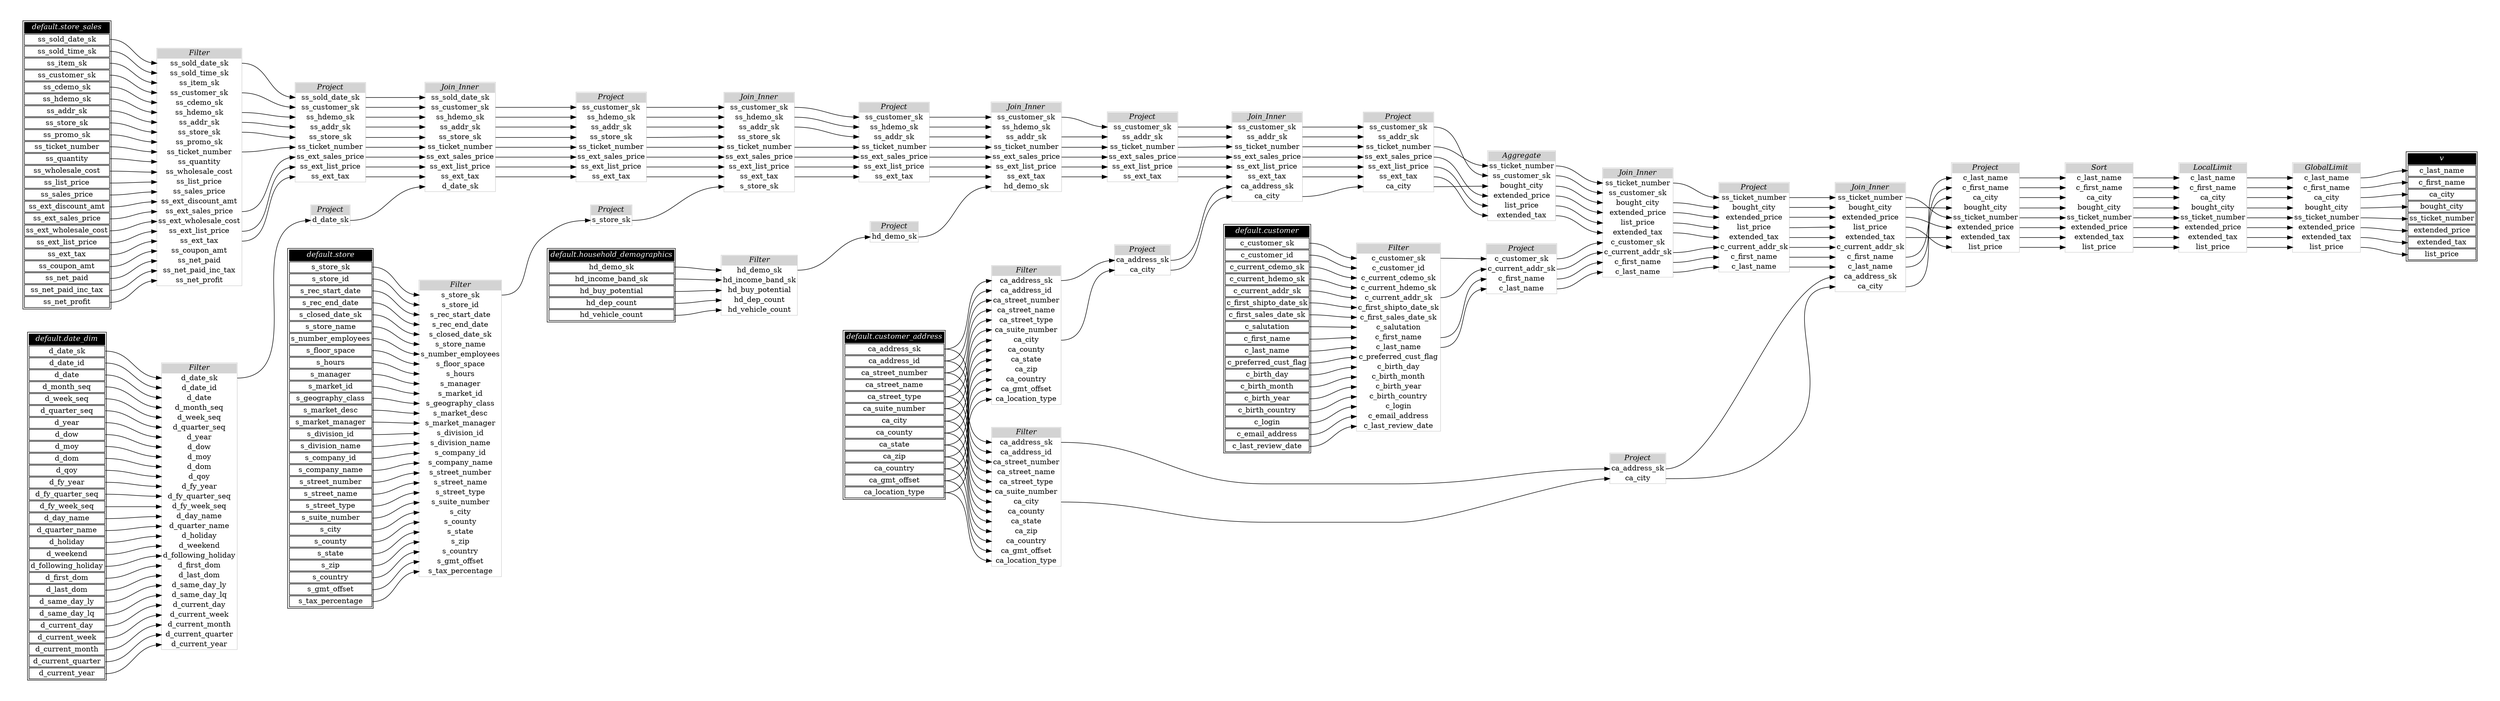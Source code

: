 // Automatically generated by TPCDSFlowTestSuite


digraph {
  graph [pad="0.5" nodesep="0.5" ranksep="1" fontname="Helvetica" rankdir=LR];
  node [shape=plaintext]

  
"Aggregate_a038978" [label=<
<table color="lightgray" border="1" cellborder="0" cellspacing="0">
  <tr><td bgcolor="lightgray" port="nodeName"><i>Aggregate</i></td></tr>
  <tr><td port="0">ss_ticket_number</td></tr>
<tr><td port="1">ss_customer_sk</td></tr>
<tr><td port="2">bought_city</td></tr>
<tr><td port="3">extended_price</td></tr>
<tr><td port="4">list_price</td></tr>
<tr><td port="5">extended_tax</td></tr>
</table>>];
     

"Filter_56ed98f" [label=<
<table color="lightgray" border="1" cellborder="0" cellspacing="0">
  <tr><td bgcolor="lightgray" port="nodeName"><i>Filter</i></td></tr>
  <tr><td port="0">ca_address_sk</td></tr>
<tr><td port="1">ca_address_id</td></tr>
<tr><td port="2">ca_street_number</td></tr>
<tr><td port="3">ca_street_name</td></tr>
<tr><td port="4">ca_street_type</td></tr>
<tr><td port="5">ca_suite_number</td></tr>
<tr><td port="6">ca_city</td></tr>
<tr><td port="7">ca_county</td></tr>
<tr><td port="8">ca_state</td></tr>
<tr><td port="9">ca_zip</td></tr>
<tr><td port="10">ca_country</td></tr>
<tr><td port="11">ca_gmt_offset</td></tr>
<tr><td port="12">ca_location_type</td></tr>
</table>>];
     

"Filter_6995ed9" [label=<
<table color="lightgray" border="1" cellborder="0" cellspacing="0">
  <tr><td bgcolor="lightgray" port="nodeName"><i>Filter</i></td></tr>
  <tr><td port="0">ss_sold_date_sk</td></tr>
<tr><td port="1">ss_sold_time_sk</td></tr>
<tr><td port="2">ss_item_sk</td></tr>
<tr><td port="3">ss_customer_sk</td></tr>
<tr><td port="4">ss_cdemo_sk</td></tr>
<tr><td port="5">ss_hdemo_sk</td></tr>
<tr><td port="6">ss_addr_sk</td></tr>
<tr><td port="7">ss_store_sk</td></tr>
<tr><td port="8">ss_promo_sk</td></tr>
<tr><td port="9">ss_ticket_number</td></tr>
<tr><td port="10">ss_quantity</td></tr>
<tr><td port="11">ss_wholesale_cost</td></tr>
<tr><td port="12">ss_list_price</td></tr>
<tr><td port="13">ss_sales_price</td></tr>
<tr><td port="14">ss_ext_discount_amt</td></tr>
<tr><td port="15">ss_ext_sales_price</td></tr>
<tr><td port="16">ss_ext_wholesale_cost</td></tr>
<tr><td port="17">ss_ext_list_price</td></tr>
<tr><td port="18">ss_ext_tax</td></tr>
<tr><td port="19">ss_coupon_amt</td></tr>
<tr><td port="20">ss_net_paid</td></tr>
<tr><td port="21">ss_net_paid_inc_tax</td></tr>
<tr><td port="22">ss_net_profit</td></tr>
</table>>];
     

"Filter_7c099f9" [label=<
<table color="lightgray" border="1" cellborder="0" cellspacing="0">
  <tr><td bgcolor="lightgray" port="nodeName"><i>Filter</i></td></tr>
  <tr><td port="0">d_date_sk</td></tr>
<tr><td port="1">d_date_id</td></tr>
<tr><td port="2">d_date</td></tr>
<tr><td port="3">d_month_seq</td></tr>
<tr><td port="4">d_week_seq</td></tr>
<tr><td port="5">d_quarter_seq</td></tr>
<tr><td port="6">d_year</td></tr>
<tr><td port="7">d_dow</td></tr>
<tr><td port="8">d_moy</td></tr>
<tr><td port="9">d_dom</td></tr>
<tr><td port="10">d_qoy</td></tr>
<tr><td port="11">d_fy_year</td></tr>
<tr><td port="12">d_fy_quarter_seq</td></tr>
<tr><td port="13">d_fy_week_seq</td></tr>
<tr><td port="14">d_day_name</td></tr>
<tr><td port="15">d_quarter_name</td></tr>
<tr><td port="16">d_holiday</td></tr>
<tr><td port="17">d_weekend</td></tr>
<tr><td port="18">d_following_holiday</td></tr>
<tr><td port="19">d_first_dom</td></tr>
<tr><td port="20">d_last_dom</td></tr>
<tr><td port="21">d_same_day_ly</td></tr>
<tr><td port="22">d_same_day_lq</td></tr>
<tr><td port="23">d_current_day</td></tr>
<tr><td port="24">d_current_week</td></tr>
<tr><td port="25">d_current_month</td></tr>
<tr><td port="26">d_current_quarter</td></tr>
<tr><td port="27">d_current_year</td></tr>
</table>>];
     

"Filter_828c1f7" [label=<
<table color="lightgray" border="1" cellborder="0" cellspacing="0">
  <tr><td bgcolor="lightgray" port="nodeName"><i>Filter</i></td></tr>
  <tr><td port="0">hd_demo_sk</td></tr>
<tr><td port="1">hd_income_band_sk</td></tr>
<tr><td port="2">hd_buy_potential</td></tr>
<tr><td port="3">hd_dep_count</td></tr>
<tr><td port="4">hd_vehicle_count</td></tr>
</table>>];
     

"Filter_8482493" [label=<
<table color="lightgray" border="1" cellborder="0" cellspacing="0">
  <tr><td bgcolor="lightgray" port="nodeName"><i>Filter</i></td></tr>
  <tr><td port="0">ca_address_sk</td></tr>
<tr><td port="1">ca_address_id</td></tr>
<tr><td port="2">ca_street_number</td></tr>
<tr><td port="3">ca_street_name</td></tr>
<tr><td port="4">ca_street_type</td></tr>
<tr><td port="5">ca_suite_number</td></tr>
<tr><td port="6">ca_city</td></tr>
<tr><td port="7">ca_county</td></tr>
<tr><td port="8">ca_state</td></tr>
<tr><td port="9">ca_zip</td></tr>
<tr><td port="10">ca_country</td></tr>
<tr><td port="11">ca_gmt_offset</td></tr>
<tr><td port="12">ca_location_type</td></tr>
</table>>];
     

"Filter_a0f0ce6" [label=<
<table color="lightgray" border="1" cellborder="0" cellspacing="0">
  <tr><td bgcolor="lightgray" port="nodeName"><i>Filter</i></td></tr>
  <tr><td port="0">s_store_sk</td></tr>
<tr><td port="1">s_store_id</td></tr>
<tr><td port="2">s_rec_start_date</td></tr>
<tr><td port="3">s_rec_end_date</td></tr>
<tr><td port="4">s_closed_date_sk</td></tr>
<tr><td port="5">s_store_name</td></tr>
<tr><td port="6">s_number_employees</td></tr>
<tr><td port="7">s_floor_space</td></tr>
<tr><td port="8">s_hours</td></tr>
<tr><td port="9">s_manager</td></tr>
<tr><td port="10">s_market_id</td></tr>
<tr><td port="11">s_geography_class</td></tr>
<tr><td port="12">s_market_desc</td></tr>
<tr><td port="13">s_market_manager</td></tr>
<tr><td port="14">s_division_id</td></tr>
<tr><td port="15">s_division_name</td></tr>
<tr><td port="16">s_company_id</td></tr>
<tr><td port="17">s_company_name</td></tr>
<tr><td port="18">s_street_number</td></tr>
<tr><td port="19">s_street_name</td></tr>
<tr><td port="20">s_street_type</td></tr>
<tr><td port="21">s_suite_number</td></tr>
<tr><td port="22">s_city</td></tr>
<tr><td port="23">s_county</td></tr>
<tr><td port="24">s_state</td></tr>
<tr><td port="25">s_zip</td></tr>
<tr><td port="26">s_country</td></tr>
<tr><td port="27">s_gmt_offset</td></tr>
<tr><td port="28">s_tax_percentage</td></tr>
</table>>];
     

"Filter_fb7cda2" [label=<
<table color="lightgray" border="1" cellborder="0" cellspacing="0">
  <tr><td bgcolor="lightgray" port="nodeName"><i>Filter</i></td></tr>
  <tr><td port="0">c_customer_sk</td></tr>
<tr><td port="1">c_customer_id</td></tr>
<tr><td port="2">c_current_cdemo_sk</td></tr>
<tr><td port="3">c_current_hdemo_sk</td></tr>
<tr><td port="4">c_current_addr_sk</td></tr>
<tr><td port="5">c_first_shipto_date_sk</td></tr>
<tr><td port="6">c_first_sales_date_sk</td></tr>
<tr><td port="7">c_salutation</td></tr>
<tr><td port="8">c_first_name</td></tr>
<tr><td port="9">c_last_name</td></tr>
<tr><td port="10">c_preferred_cust_flag</td></tr>
<tr><td port="11">c_birth_day</td></tr>
<tr><td port="12">c_birth_month</td></tr>
<tr><td port="13">c_birth_year</td></tr>
<tr><td port="14">c_birth_country</td></tr>
<tr><td port="15">c_login</td></tr>
<tr><td port="16">c_email_address</td></tr>
<tr><td port="17">c_last_review_date</td></tr>
</table>>];
     

"GlobalLimit_9b10486" [label=<
<table color="lightgray" border="1" cellborder="0" cellspacing="0">
  <tr><td bgcolor="lightgray" port="nodeName"><i>GlobalLimit</i></td></tr>
  <tr><td port="0">c_last_name</td></tr>
<tr><td port="1">c_first_name</td></tr>
<tr><td port="2">ca_city</td></tr>
<tr><td port="3">bought_city</td></tr>
<tr><td port="4">ss_ticket_number</td></tr>
<tr><td port="5">extended_price</td></tr>
<tr><td port="6">extended_tax</td></tr>
<tr><td port="7">list_price</td></tr>
</table>>];
     

"Join_Inner_48d7991" [label=<
<table color="lightgray" border="1" cellborder="0" cellspacing="0">
  <tr><td bgcolor="lightgray" port="nodeName"><i>Join_Inner</i></td></tr>
  <tr><td port="0">ss_customer_sk</td></tr>
<tr><td port="1">ss_addr_sk</td></tr>
<tr><td port="2">ss_ticket_number</td></tr>
<tr><td port="3">ss_ext_sales_price</td></tr>
<tr><td port="4">ss_ext_list_price</td></tr>
<tr><td port="5">ss_ext_tax</td></tr>
<tr><td port="6">ca_address_sk</td></tr>
<tr><td port="7">ca_city</td></tr>
</table>>];
     

"Join_Inner_7dce42d" [label=<
<table color="lightgray" border="1" cellborder="0" cellspacing="0">
  <tr><td bgcolor="lightgray" port="nodeName"><i>Join_Inner</i></td></tr>
  <tr><td port="0">ss_ticket_number</td></tr>
<tr><td port="1">ss_customer_sk</td></tr>
<tr><td port="2">bought_city</td></tr>
<tr><td port="3">extended_price</td></tr>
<tr><td port="4">list_price</td></tr>
<tr><td port="5">extended_tax</td></tr>
<tr><td port="6">c_customer_sk</td></tr>
<tr><td port="7">c_current_addr_sk</td></tr>
<tr><td port="8">c_first_name</td></tr>
<tr><td port="9">c_last_name</td></tr>
</table>>];
     

"Join_Inner_80e33be" [label=<
<table color="lightgray" border="1" cellborder="0" cellspacing="0">
  <tr><td bgcolor="lightgray" port="nodeName"><i>Join_Inner</i></td></tr>
  <tr><td port="0">ss_sold_date_sk</td></tr>
<tr><td port="1">ss_customer_sk</td></tr>
<tr><td port="2">ss_hdemo_sk</td></tr>
<tr><td port="3">ss_addr_sk</td></tr>
<tr><td port="4">ss_store_sk</td></tr>
<tr><td port="5">ss_ticket_number</td></tr>
<tr><td port="6">ss_ext_sales_price</td></tr>
<tr><td port="7">ss_ext_list_price</td></tr>
<tr><td port="8">ss_ext_tax</td></tr>
<tr><td port="9">d_date_sk</td></tr>
</table>>];
     

"Join_Inner_856f2c0" [label=<
<table color="lightgray" border="1" cellborder="0" cellspacing="0">
  <tr><td bgcolor="lightgray" port="nodeName"><i>Join_Inner</i></td></tr>
  <tr><td port="0">ss_customer_sk</td></tr>
<tr><td port="1">ss_hdemo_sk</td></tr>
<tr><td port="2">ss_addr_sk</td></tr>
<tr><td port="3">ss_ticket_number</td></tr>
<tr><td port="4">ss_ext_sales_price</td></tr>
<tr><td port="5">ss_ext_list_price</td></tr>
<tr><td port="6">ss_ext_tax</td></tr>
<tr><td port="7">hd_demo_sk</td></tr>
</table>>];
     

"Join_Inner_8f1a62c" [label=<
<table color="lightgray" border="1" cellborder="0" cellspacing="0">
  <tr><td bgcolor="lightgray" port="nodeName"><i>Join_Inner</i></td></tr>
  <tr><td port="0">ss_customer_sk</td></tr>
<tr><td port="1">ss_hdemo_sk</td></tr>
<tr><td port="2">ss_addr_sk</td></tr>
<tr><td port="3">ss_store_sk</td></tr>
<tr><td port="4">ss_ticket_number</td></tr>
<tr><td port="5">ss_ext_sales_price</td></tr>
<tr><td port="6">ss_ext_list_price</td></tr>
<tr><td port="7">ss_ext_tax</td></tr>
<tr><td port="8">s_store_sk</td></tr>
</table>>];
     

"Join_Inner_9a804af" [label=<
<table color="lightgray" border="1" cellborder="0" cellspacing="0">
  <tr><td bgcolor="lightgray" port="nodeName"><i>Join_Inner</i></td></tr>
  <tr><td port="0">ss_ticket_number</td></tr>
<tr><td port="1">bought_city</td></tr>
<tr><td port="2">extended_price</td></tr>
<tr><td port="3">list_price</td></tr>
<tr><td port="4">extended_tax</td></tr>
<tr><td port="5">c_current_addr_sk</td></tr>
<tr><td port="6">c_first_name</td></tr>
<tr><td port="7">c_last_name</td></tr>
<tr><td port="8">ca_address_sk</td></tr>
<tr><td port="9">ca_city</td></tr>
</table>>];
     

"LocalLimit_fec2bfa" [label=<
<table color="lightgray" border="1" cellborder="0" cellspacing="0">
  <tr><td bgcolor="lightgray" port="nodeName"><i>LocalLimit</i></td></tr>
  <tr><td port="0">c_last_name</td></tr>
<tr><td port="1">c_first_name</td></tr>
<tr><td port="2">ca_city</td></tr>
<tr><td port="3">bought_city</td></tr>
<tr><td port="4">ss_ticket_number</td></tr>
<tr><td port="5">extended_price</td></tr>
<tr><td port="6">extended_tax</td></tr>
<tr><td port="7">list_price</td></tr>
</table>>];
     

"Project_0fdbbf4" [label=<
<table color="lightgray" border="1" cellborder="0" cellspacing="0">
  <tr><td bgcolor="lightgray" port="nodeName"><i>Project</i></td></tr>
  <tr><td port="0">ss_customer_sk</td></tr>
<tr><td port="1">ss_addr_sk</td></tr>
<tr><td port="2">ss_ticket_number</td></tr>
<tr><td port="3">ss_ext_sales_price</td></tr>
<tr><td port="4">ss_ext_list_price</td></tr>
<tr><td port="5">ss_ext_tax</td></tr>
</table>>];
     

"Project_164ae0c" [label=<
<table color="lightgray" border="1" cellborder="0" cellspacing="0">
  <tr><td bgcolor="lightgray" port="nodeName"><i>Project</i></td></tr>
  <tr><td port="0">ss_customer_sk</td></tr>
<tr><td port="1">ss_hdemo_sk</td></tr>
<tr><td port="2">ss_addr_sk</td></tr>
<tr><td port="3">ss_ticket_number</td></tr>
<tr><td port="4">ss_ext_sales_price</td></tr>
<tr><td port="5">ss_ext_list_price</td></tr>
<tr><td port="6">ss_ext_tax</td></tr>
</table>>];
     

"Project_2902f06" [label=<
<table color="lightgray" border="1" cellborder="0" cellspacing="0">
  <tr><td bgcolor="lightgray" port="nodeName"><i>Project</i></td></tr>
  <tr><td port="0">s_store_sk</td></tr>
</table>>];
     

"Project_67b0aa0" [label=<
<table color="lightgray" border="1" cellborder="0" cellspacing="0">
  <tr><td bgcolor="lightgray" port="nodeName"><i>Project</i></td></tr>
  <tr><td port="0">ca_address_sk</td></tr>
<tr><td port="1">ca_city</td></tr>
</table>>];
     

"Project_6a6293c" [label=<
<table color="lightgray" border="1" cellborder="0" cellspacing="0">
  <tr><td bgcolor="lightgray" port="nodeName"><i>Project</i></td></tr>
  <tr><td port="0">hd_demo_sk</td></tr>
</table>>];
     

"Project_6cff449" [label=<
<table color="lightgray" border="1" cellborder="0" cellspacing="0">
  <tr><td bgcolor="lightgray" port="nodeName"><i>Project</i></td></tr>
  <tr><td port="0">c_last_name</td></tr>
<tr><td port="1">c_first_name</td></tr>
<tr><td port="2">ca_city</td></tr>
<tr><td port="3">bought_city</td></tr>
<tr><td port="4">ss_ticket_number</td></tr>
<tr><td port="5">extended_price</td></tr>
<tr><td port="6">extended_tax</td></tr>
<tr><td port="7">list_price</td></tr>
</table>>];
     

"Project_91a4484" [label=<
<table color="lightgray" border="1" cellborder="0" cellspacing="0">
  <tr><td bgcolor="lightgray" port="nodeName"><i>Project</i></td></tr>
  <tr><td port="0">ss_customer_sk</td></tr>
<tr><td port="1">ss_addr_sk</td></tr>
<tr><td port="2">ss_ticket_number</td></tr>
<tr><td port="3">ss_ext_sales_price</td></tr>
<tr><td port="4">ss_ext_list_price</td></tr>
<tr><td port="5">ss_ext_tax</td></tr>
<tr><td port="6">ca_city</td></tr>
</table>>];
     

"Project_acd321a" [label=<
<table color="lightgray" border="1" cellborder="0" cellspacing="0">
  <tr><td bgcolor="lightgray" port="nodeName"><i>Project</i></td></tr>
  <tr><td port="0">ss_customer_sk</td></tr>
<tr><td port="1">ss_hdemo_sk</td></tr>
<tr><td port="2">ss_addr_sk</td></tr>
<tr><td port="3">ss_store_sk</td></tr>
<tr><td port="4">ss_ticket_number</td></tr>
<tr><td port="5">ss_ext_sales_price</td></tr>
<tr><td port="6">ss_ext_list_price</td></tr>
<tr><td port="7">ss_ext_tax</td></tr>
</table>>];
     

"Project_bb85e02" [label=<
<table color="lightgray" border="1" cellborder="0" cellspacing="0">
  <tr><td bgcolor="lightgray" port="nodeName"><i>Project</i></td></tr>
  <tr><td port="0">ss_ticket_number</td></tr>
<tr><td port="1">bought_city</td></tr>
<tr><td port="2">extended_price</td></tr>
<tr><td port="3">list_price</td></tr>
<tr><td port="4">extended_tax</td></tr>
<tr><td port="5">c_current_addr_sk</td></tr>
<tr><td port="6">c_first_name</td></tr>
<tr><td port="7">c_last_name</td></tr>
</table>>];
     

"Project_c5c086b" [label=<
<table color="lightgray" border="1" cellborder="0" cellspacing="0">
  <tr><td bgcolor="lightgray" port="nodeName"><i>Project</i></td></tr>
  <tr><td port="0">ss_sold_date_sk</td></tr>
<tr><td port="1">ss_customer_sk</td></tr>
<tr><td port="2">ss_hdemo_sk</td></tr>
<tr><td port="3">ss_addr_sk</td></tr>
<tr><td port="4">ss_store_sk</td></tr>
<tr><td port="5">ss_ticket_number</td></tr>
<tr><td port="6">ss_ext_sales_price</td></tr>
<tr><td port="7">ss_ext_list_price</td></tr>
<tr><td port="8">ss_ext_tax</td></tr>
</table>>];
     

"Project_d5e941e" [label=<
<table color="lightgray" border="1" cellborder="0" cellspacing="0">
  <tr><td bgcolor="lightgray" port="nodeName"><i>Project</i></td></tr>
  <tr><td port="0">d_date_sk</td></tr>
</table>>];
     

"Project_dd99467" [label=<
<table color="lightgray" border="1" cellborder="0" cellspacing="0">
  <tr><td bgcolor="lightgray" port="nodeName"><i>Project</i></td></tr>
  <tr><td port="0">ca_address_sk</td></tr>
<tr><td port="1">ca_city</td></tr>
</table>>];
     

"Project_f3e704c" [label=<
<table color="lightgray" border="1" cellborder="0" cellspacing="0">
  <tr><td bgcolor="lightgray" port="nodeName"><i>Project</i></td></tr>
  <tr><td port="0">c_customer_sk</td></tr>
<tr><td port="1">c_current_addr_sk</td></tr>
<tr><td port="2">c_first_name</td></tr>
<tr><td port="3">c_last_name</td></tr>
</table>>];
     

"Sort_4e091bc" [label=<
<table color="lightgray" border="1" cellborder="0" cellspacing="0">
  <tr><td bgcolor="lightgray" port="nodeName"><i>Sort</i></td></tr>
  <tr><td port="0">c_last_name</td></tr>
<tr><td port="1">c_first_name</td></tr>
<tr><td port="2">ca_city</td></tr>
<tr><td port="3">bought_city</td></tr>
<tr><td port="4">ss_ticket_number</td></tr>
<tr><td port="5">extended_price</td></tr>
<tr><td port="6">extended_tax</td></tr>
<tr><td port="7">list_price</td></tr>
</table>>];
     

"default.customer" [color="black" label=<
<table>
  <tr><td bgcolor="black" port="nodeName"><i><font color="white">default.customer</font></i></td></tr>
  <tr><td port="0">c_customer_sk</td></tr>
<tr><td port="1">c_customer_id</td></tr>
<tr><td port="2">c_current_cdemo_sk</td></tr>
<tr><td port="3">c_current_hdemo_sk</td></tr>
<tr><td port="4">c_current_addr_sk</td></tr>
<tr><td port="5">c_first_shipto_date_sk</td></tr>
<tr><td port="6">c_first_sales_date_sk</td></tr>
<tr><td port="7">c_salutation</td></tr>
<tr><td port="8">c_first_name</td></tr>
<tr><td port="9">c_last_name</td></tr>
<tr><td port="10">c_preferred_cust_flag</td></tr>
<tr><td port="11">c_birth_day</td></tr>
<tr><td port="12">c_birth_month</td></tr>
<tr><td port="13">c_birth_year</td></tr>
<tr><td port="14">c_birth_country</td></tr>
<tr><td port="15">c_login</td></tr>
<tr><td port="16">c_email_address</td></tr>
<tr><td port="17">c_last_review_date</td></tr>
</table>>];
     

"default.customer_address" [color="black" label=<
<table>
  <tr><td bgcolor="black" port="nodeName"><i><font color="white">default.customer_address</font></i></td></tr>
  <tr><td port="0">ca_address_sk</td></tr>
<tr><td port="1">ca_address_id</td></tr>
<tr><td port="2">ca_street_number</td></tr>
<tr><td port="3">ca_street_name</td></tr>
<tr><td port="4">ca_street_type</td></tr>
<tr><td port="5">ca_suite_number</td></tr>
<tr><td port="6">ca_city</td></tr>
<tr><td port="7">ca_county</td></tr>
<tr><td port="8">ca_state</td></tr>
<tr><td port="9">ca_zip</td></tr>
<tr><td port="10">ca_country</td></tr>
<tr><td port="11">ca_gmt_offset</td></tr>
<tr><td port="12">ca_location_type</td></tr>
</table>>];
     

"default.date_dim" [color="black" label=<
<table>
  <tr><td bgcolor="black" port="nodeName"><i><font color="white">default.date_dim</font></i></td></tr>
  <tr><td port="0">d_date_sk</td></tr>
<tr><td port="1">d_date_id</td></tr>
<tr><td port="2">d_date</td></tr>
<tr><td port="3">d_month_seq</td></tr>
<tr><td port="4">d_week_seq</td></tr>
<tr><td port="5">d_quarter_seq</td></tr>
<tr><td port="6">d_year</td></tr>
<tr><td port="7">d_dow</td></tr>
<tr><td port="8">d_moy</td></tr>
<tr><td port="9">d_dom</td></tr>
<tr><td port="10">d_qoy</td></tr>
<tr><td port="11">d_fy_year</td></tr>
<tr><td port="12">d_fy_quarter_seq</td></tr>
<tr><td port="13">d_fy_week_seq</td></tr>
<tr><td port="14">d_day_name</td></tr>
<tr><td port="15">d_quarter_name</td></tr>
<tr><td port="16">d_holiday</td></tr>
<tr><td port="17">d_weekend</td></tr>
<tr><td port="18">d_following_holiday</td></tr>
<tr><td port="19">d_first_dom</td></tr>
<tr><td port="20">d_last_dom</td></tr>
<tr><td port="21">d_same_day_ly</td></tr>
<tr><td port="22">d_same_day_lq</td></tr>
<tr><td port="23">d_current_day</td></tr>
<tr><td port="24">d_current_week</td></tr>
<tr><td port="25">d_current_month</td></tr>
<tr><td port="26">d_current_quarter</td></tr>
<tr><td port="27">d_current_year</td></tr>
</table>>];
     

"default.household_demographics" [color="black" label=<
<table>
  <tr><td bgcolor="black" port="nodeName"><i><font color="white">default.household_demographics</font></i></td></tr>
  <tr><td port="0">hd_demo_sk</td></tr>
<tr><td port="1">hd_income_band_sk</td></tr>
<tr><td port="2">hd_buy_potential</td></tr>
<tr><td port="3">hd_dep_count</td></tr>
<tr><td port="4">hd_vehicle_count</td></tr>
</table>>];
     

"default.store" [color="black" label=<
<table>
  <tr><td bgcolor="black" port="nodeName"><i><font color="white">default.store</font></i></td></tr>
  <tr><td port="0">s_store_sk</td></tr>
<tr><td port="1">s_store_id</td></tr>
<tr><td port="2">s_rec_start_date</td></tr>
<tr><td port="3">s_rec_end_date</td></tr>
<tr><td port="4">s_closed_date_sk</td></tr>
<tr><td port="5">s_store_name</td></tr>
<tr><td port="6">s_number_employees</td></tr>
<tr><td port="7">s_floor_space</td></tr>
<tr><td port="8">s_hours</td></tr>
<tr><td port="9">s_manager</td></tr>
<tr><td port="10">s_market_id</td></tr>
<tr><td port="11">s_geography_class</td></tr>
<tr><td port="12">s_market_desc</td></tr>
<tr><td port="13">s_market_manager</td></tr>
<tr><td port="14">s_division_id</td></tr>
<tr><td port="15">s_division_name</td></tr>
<tr><td port="16">s_company_id</td></tr>
<tr><td port="17">s_company_name</td></tr>
<tr><td port="18">s_street_number</td></tr>
<tr><td port="19">s_street_name</td></tr>
<tr><td port="20">s_street_type</td></tr>
<tr><td port="21">s_suite_number</td></tr>
<tr><td port="22">s_city</td></tr>
<tr><td port="23">s_county</td></tr>
<tr><td port="24">s_state</td></tr>
<tr><td port="25">s_zip</td></tr>
<tr><td port="26">s_country</td></tr>
<tr><td port="27">s_gmt_offset</td></tr>
<tr><td port="28">s_tax_percentage</td></tr>
</table>>];
     

"default.store_sales" [color="black" label=<
<table>
  <tr><td bgcolor="black" port="nodeName"><i><font color="white">default.store_sales</font></i></td></tr>
  <tr><td port="0">ss_sold_date_sk</td></tr>
<tr><td port="1">ss_sold_time_sk</td></tr>
<tr><td port="2">ss_item_sk</td></tr>
<tr><td port="3">ss_customer_sk</td></tr>
<tr><td port="4">ss_cdemo_sk</td></tr>
<tr><td port="5">ss_hdemo_sk</td></tr>
<tr><td port="6">ss_addr_sk</td></tr>
<tr><td port="7">ss_store_sk</td></tr>
<tr><td port="8">ss_promo_sk</td></tr>
<tr><td port="9">ss_ticket_number</td></tr>
<tr><td port="10">ss_quantity</td></tr>
<tr><td port="11">ss_wholesale_cost</td></tr>
<tr><td port="12">ss_list_price</td></tr>
<tr><td port="13">ss_sales_price</td></tr>
<tr><td port="14">ss_ext_discount_amt</td></tr>
<tr><td port="15">ss_ext_sales_price</td></tr>
<tr><td port="16">ss_ext_wholesale_cost</td></tr>
<tr><td port="17">ss_ext_list_price</td></tr>
<tr><td port="18">ss_ext_tax</td></tr>
<tr><td port="19">ss_coupon_amt</td></tr>
<tr><td port="20">ss_net_paid</td></tr>
<tr><td port="21">ss_net_paid_inc_tax</td></tr>
<tr><td port="22">ss_net_profit</td></tr>
</table>>];
     

"v" [color="black" label=<
<table>
  <tr><td bgcolor="black" port="nodeName"><i><font color="white">v</font></i></td></tr>
  <tr><td port="0">c_last_name</td></tr>
<tr><td port="1">c_first_name</td></tr>
<tr><td port="2">ca_city</td></tr>
<tr><td port="3">bought_city</td></tr>
<tr><td port="4">ss_ticket_number</td></tr>
<tr><td port="5">extended_price</td></tr>
<tr><td port="6">extended_tax</td></tr>
<tr><td port="7">list_price</td></tr>
</table>>];
     
  "Aggregate_a038978":0 -> "Join_Inner_7dce42d":0;
"Aggregate_a038978":1 -> "Join_Inner_7dce42d":1;
"Aggregate_a038978":2 -> "Join_Inner_7dce42d":2;
"Aggregate_a038978":3 -> "Join_Inner_7dce42d":3;
"Aggregate_a038978":4 -> "Join_Inner_7dce42d":4;
"Aggregate_a038978":5 -> "Join_Inner_7dce42d":5;
"Filter_56ed98f":0 -> "Project_dd99467":0;
"Filter_56ed98f":6 -> "Project_dd99467":1;
"Filter_6995ed9":0 -> "Project_c5c086b":0;
"Filter_6995ed9":15 -> "Project_c5c086b":6;
"Filter_6995ed9":17 -> "Project_c5c086b":7;
"Filter_6995ed9":18 -> "Project_c5c086b":8;
"Filter_6995ed9":3 -> "Project_c5c086b":1;
"Filter_6995ed9":5 -> "Project_c5c086b":2;
"Filter_6995ed9":6 -> "Project_c5c086b":3;
"Filter_6995ed9":7 -> "Project_c5c086b":4;
"Filter_6995ed9":9 -> "Project_c5c086b":5;
"Filter_7c099f9":0 -> "Project_d5e941e":0;
"Filter_828c1f7":0 -> "Project_6a6293c":0;
"Filter_8482493":0 -> "Project_67b0aa0":0;
"Filter_8482493":6 -> "Project_67b0aa0":1;
"Filter_a0f0ce6":0 -> "Project_2902f06":0;
"Filter_fb7cda2":0 -> "Project_f3e704c":0;
"Filter_fb7cda2":4 -> "Project_f3e704c":1;
"Filter_fb7cda2":8 -> "Project_f3e704c":2;
"Filter_fb7cda2":9 -> "Project_f3e704c":3;
"GlobalLimit_9b10486":0 -> "v":0;
"GlobalLimit_9b10486":1 -> "v":1;
"GlobalLimit_9b10486":2 -> "v":2;
"GlobalLimit_9b10486":3 -> "v":3;
"GlobalLimit_9b10486":4 -> "v":4;
"GlobalLimit_9b10486":5 -> "v":5;
"GlobalLimit_9b10486":6 -> "v":6;
"GlobalLimit_9b10486":7 -> "v":7;
"Join_Inner_48d7991":0 -> "Project_91a4484":0;
"Join_Inner_48d7991":1 -> "Project_91a4484":1;
"Join_Inner_48d7991":2 -> "Project_91a4484":2;
"Join_Inner_48d7991":3 -> "Project_91a4484":3;
"Join_Inner_48d7991":4 -> "Project_91a4484":4;
"Join_Inner_48d7991":5 -> "Project_91a4484":5;
"Join_Inner_48d7991":7 -> "Project_91a4484":6;
"Join_Inner_7dce42d":0 -> "Project_bb85e02":0;
"Join_Inner_7dce42d":2 -> "Project_bb85e02":1;
"Join_Inner_7dce42d":3 -> "Project_bb85e02":2;
"Join_Inner_7dce42d":4 -> "Project_bb85e02":3;
"Join_Inner_7dce42d":5 -> "Project_bb85e02":4;
"Join_Inner_7dce42d":7 -> "Project_bb85e02":5;
"Join_Inner_7dce42d":8 -> "Project_bb85e02":6;
"Join_Inner_7dce42d":9 -> "Project_bb85e02":7;
"Join_Inner_80e33be":1 -> "Project_acd321a":0;
"Join_Inner_80e33be":2 -> "Project_acd321a":1;
"Join_Inner_80e33be":3 -> "Project_acd321a":2;
"Join_Inner_80e33be":4 -> "Project_acd321a":3;
"Join_Inner_80e33be":5 -> "Project_acd321a":4;
"Join_Inner_80e33be":6 -> "Project_acd321a":5;
"Join_Inner_80e33be":7 -> "Project_acd321a":6;
"Join_Inner_80e33be":8 -> "Project_acd321a":7;
"Join_Inner_856f2c0":0 -> "Project_0fdbbf4":0;
"Join_Inner_856f2c0":2 -> "Project_0fdbbf4":1;
"Join_Inner_856f2c0":3 -> "Project_0fdbbf4":2;
"Join_Inner_856f2c0":4 -> "Project_0fdbbf4":3;
"Join_Inner_856f2c0":5 -> "Project_0fdbbf4":4;
"Join_Inner_856f2c0":6 -> "Project_0fdbbf4":5;
"Join_Inner_8f1a62c":0 -> "Project_164ae0c":0;
"Join_Inner_8f1a62c":1 -> "Project_164ae0c":1;
"Join_Inner_8f1a62c":2 -> "Project_164ae0c":2;
"Join_Inner_8f1a62c":4 -> "Project_164ae0c":3;
"Join_Inner_8f1a62c":5 -> "Project_164ae0c":4;
"Join_Inner_8f1a62c":6 -> "Project_164ae0c":5;
"Join_Inner_8f1a62c":7 -> "Project_164ae0c":6;
"Join_Inner_9a804af":0 -> "Project_6cff449":4;
"Join_Inner_9a804af":1 -> "Project_6cff449":3;
"Join_Inner_9a804af":2 -> "Project_6cff449":5;
"Join_Inner_9a804af":3 -> "Project_6cff449":7;
"Join_Inner_9a804af":4 -> "Project_6cff449":6;
"Join_Inner_9a804af":6 -> "Project_6cff449":1;
"Join_Inner_9a804af":7 -> "Project_6cff449":0;
"Join_Inner_9a804af":9 -> "Project_6cff449":2;
"LocalLimit_fec2bfa":0 -> "GlobalLimit_9b10486":0;
"LocalLimit_fec2bfa":1 -> "GlobalLimit_9b10486":1;
"LocalLimit_fec2bfa":2 -> "GlobalLimit_9b10486":2;
"LocalLimit_fec2bfa":3 -> "GlobalLimit_9b10486":3;
"LocalLimit_fec2bfa":4 -> "GlobalLimit_9b10486":4;
"LocalLimit_fec2bfa":5 -> "GlobalLimit_9b10486":5;
"LocalLimit_fec2bfa":6 -> "GlobalLimit_9b10486":6;
"LocalLimit_fec2bfa":7 -> "GlobalLimit_9b10486":7;
"Project_0fdbbf4":0 -> "Join_Inner_48d7991":0;
"Project_0fdbbf4":1 -> "Join_Inner_48d7991":1;
"Project_0fdbbf4":2 -> "Join_Inner_48d7991":2;
"Project_0fdbbf4":3 -> "Join_Inner_48d7991":3;
"Project_0fdbbf4":4 -> "Join_Inner_48d7991":4;
"Project_0fdbbf4":5 -> "Join_Inner_48d7991":5;
"Project_164ae0c":0 -> "Join_Inner_856f2c0":0;
"Project_164ae0c":1 -> "Join_Inner_856f2c0":1;
"Project_164ae0c":2 -> "Join_Inner_856f2c0":2;
"Project_164ae0c":3 -> "Join_Inner_856f2c0":3;
"Project_164ae0c":4 -> "Join_Inner_856f2c0":4;
"Project_164ae0c":5 -> "Join_Inner_856f2c0":5;
"Project_164ae0c":6 -> "Join_Inner_856f2c0":6;
"Project_2902f06":0 -> "Join_Inner_8f1a62c":8;
"Project_67b0aa0":0 -> "Join_Inner_48d7991":6;
"Project_67b0aa0":1 -> "Join_Inner_48d7991":7;
"Project_6a6293c":0 -> "Join_Inner_856f2c0":7;
"Project_6cff449":0 -> "Sort_4e091bc":0;
"Project_6cff449":1 -> "Sort_4e091bc":1;
"Project_6cff449":2 -> "Sort_4e091bc":2;
"Project_6cff449":3 -> "Sort_4e091bc":3;
"Project_6cff449":4 -> "Sort_4e091bc":4;
"Project_6cff449":5 -> "Sort_4e091bc":5;
"Project_6cff449":6 -> "Sort_4e091bc":6;
"Project_6cff449":7 -> "Sort_4e091bc":7;
"Project_91a4484":0 -> "Aggregate_a038978":1;
"Project_91a4484":2 -> "Aggregate_a038978":0;
"Project_91a4484":3 -> "Aggregate_a038978":3;
"Project_91a4484":4 -> "Aggregate_a038978":4;
"Project_91a4484":5 -> "Aggregate_a038978":5;
"Project_91a4484":6 -> "Aggregate_a038978":2;
"Project_acd321a":0 -> "Join_Inner_8f1a62c":0;
"Project_acd321a":1 -> "Join_Inner_8f1a62c":1;
"Project_acd321a":2 -> "Join_Inner_8f1a62c":2;
"Project_acd321a":3 -> "Join_Inner_8f1a62c":3;
"Project_acd321a":4 -> "Join_Inner_8f1a62c":4;
"Project_acd321a":5 -> "Join_Inner_8f1a62c":5;
"Project_acd321a":6 -> "Join_Inner_8f1a62c":6;
"Project_acd321a":7 -> "Join_Inner_8f1a62c":7;
"Project_bb85e02":0 -> "Join_Inner_9a804af":0;
"Project_bb85e02":1 -> "Join_Inner_9a804af":1;
"Project_bb85e02":2 -> "Join_Inner_9a804af":2;
"Project_bb85e02":3 -> "Join_Inner_9a804af":3;
"Project_bb85e02":4 -> "Join_Inner_9a804af":4;
"Project_bb85e02":5 -> "Join_Inner_9a804af":5;
"Project_bb85e02":6 -> "Join_Inner_9a804af":6;
"Project_bb85e02":7 -> "Join_Inner_9a804af":7;
"Project_c5c086b":0 -> "Join_Inner_80e33be":0;
"Project_c5c086b":1 -> "Join_Inner_80e33be":1;
"Project_c5c086b":2 -> "Join_Inner_80e33be":2;
"Project_c5c086b":3 -> "Join_Inner_80e33be":3;
"Project_c5c086b":4 -> "Join_Inner_80e33be":4;
"Project_c5c086b":5 -> "Join_Inner_80e33be":5;
"Project_c5c086b":6 -> "Join_Inner_80e33be":6;
"Project_c5c086b":7 -> "Join_Inner_80e33be":7;
"Project_c5c086b":8 -> "Join_Inner_80e33be":8;
"Project_d5e941e":0 -> "Join_Inner_80e33be":9;
"Project_dd99467":0 -> "Join_Inner_9a804af":8;
"Project_dd99467":1 -> "Join_Inner_9a804af":9;
"Project_f3e704c":0 -> "Join_Inner_7dce42d":6;
"Project_f3e704c":1 -> "Join_Inner_7dce42d":7;
"Project_f3e704c":2 -> "Join_Inner_7dce42d":8;
"Project_f3e704c":3 -> "Join_Inner_7dce42d":9;
"Sort_4e091bc":0 -> "LocalLimit_fec2bfa":0;
"Sort_4e091bc":1 -> "LocalLimit_fec2bfa":1;
"Sort_4e091bc":2 -> "LocalLimit_fec2bfa":2;
"Sort_4e091bc":3 -> "LocalLimit_fec2bfa":3;
"Sort_4e091bc":4 -> "LocalLimit_fec2bfa":4;
"Sort_4e091bc":5 -> "LocalLimit_fec2bfa":5;
"Sort_4e091bc":6 -> "LocalLimit_fec2bfa":6;
"Sort_4e091bc":7 -> "LocalLimit_fec2bfa":7;
"default.customer":0 -> "Filter_fb7cda2":0;
"default.customer":1 -> "Filter_fb7cda2":1;
"default.customer":10 -> "Filter_fb7cda2":10;
"default.customer":11 -> "Filter_fb7cda2":11;
"default.customer":12 -> "Filter_fb7cda2":12;
"default.customer":13 -> "Filter_fb7cda2":13;
"default.customer":14 -> "Filter_fb7cda2":14;
"default.customer":15 -> "Filter_fb7cda2":15;
"default.customer":16 -> "Filter_fb7cda2":16;
"default.customer":17 -> "Filter_fb7cda2":17;
"default.customer":2 -> "Filter_fb7cda2":2;
"default.customer":3 -> "Filter_fb7cda2":3;
"default.customer":4 -> "Filter_fb7cda2":4;
"default.customer":5 -> "Filter_fb7cda2":5;
"default.customer":6 -> "Filter_fb7cda2":6;
"default.customer":7 -> "Filter_fb7cda2":7;
"default.customer":8 -> "Filter_fb7cda2":8;
"default.customer":9 -> "Filter_fb7cda2":9;
"default.customer_address":0 -> "Filter_56ed98f":0;
"default.customer_address":0 -> "Filter_8482493":0;
"default.customer_address":1 -> "Filter_56ed98f":1;
"default.customer_address":1 -> "Filter_8482493":1;
"default.customer_address":10 -> "Filter_56ed98f":10;
"default.customer_address":10 -> "Filter_8482493":10;
"default.customer_address":11 -> "Filter_56ed98f":11;
"default.customer_address":11 -> "Filter_8482493":11;
"default.customer_address":12 -> "Filter_56ed98f":12;
"default.customer_address":12 -> "Filter_8482493":12;
"default.customer_address":2 -> "Filter_56ed98f":2;
"default.customer_address":2 -> "Filter_8482493":2;
"default.customer_address":3 -> "Filter_56ed98f":3;
"default.customer_address":3 -> "Filter_8482493":3;
"default.customer_address":4 -> "Filter_56ed98f":4;
"default.customer_address":4 -> "Filter_8482493":4;
"default.customer_address":5 -> "Filter_56ed98f":5;
"default.customer_address":5 -> "Filter_8482493":5;
"default.customer_address":6 -> "Filter_56ed98f":6;
"default.customer_address":6 -> "Filter_8482493":6;
"default.customer_address":7 -> "Filter_56ed98f":7;
"default.customer_address":7 -> "Filter_8482493":7;
"default.customer_address":8 -> "Filter_56ed98f":8;
"default.customer_address":8 -> "Filter_8482493":8;
"default.customer_address":9 -> "Filter_56ed98f":9;
"default.customer_address":9 -> "Filter_8482493":9;
"default.date_dim":0 -> "Filter_7c099f9":0;
"default.date_dim":1 -> "Filter_7c099f9":1;
"default.date_dim":10 -> "Filter_7c099f9":10;
"default.date_dim":11 -> "Filter_7c099f9":11;
"default.date_dim":12 -> "Filter_7c099f9":12;
"default.date_dim":13 -> "Filter_7c099f9":13;
"default.date_dim":14 -> "Filter_7c099f9":14;
"default.date_dim":15 -> "Filter_7c099f9":15;
"default.date_dim":16 -> "Filter_7c099f9":16;
"default.date_dim":17 -> "Filter_7c099f9":17;
"default.date_dim":18 -> "Filter_7c099f9":18;
"default.date_dim":19 -> "Filter_7c099f9":19;
"default.date_dim":2 -> "Filter_7c099f9":2;
"default.date_dim":20 -> "Filter_7c099f9":20;
"default.date_dim":21 -> "Filter_7c099f9":21;
"default.date_dim":22 -> "Filter_7c099f9":22;
"default.date_dim":23 -> "Filter_7c099f9":23;
"default.date_dim":24 -> "Filter_7c099f9":24;
"default.date_dim":25 -> "Filter_7c099f9":25;
"default.date_dim":26 -> "Filter_7c099f9":26;
"default.date_dim":27 -> "Filter_7c099f9":27;
"default.date_dim":3 -> "Filter_7c099f9":3;
"default.date_dim":4 -> "Filter_7c099f9":4;
"default.date_dim":5 -> "Filter_7c099f9":5;
"default.date_dim":6 -> "Filter_7c099f9":6;
"default.date_dim":7 -> "Filter_7c099f9":7;
"default.date_dim":8 -> "Filter_7c099f9":8;
"default.date_dim":9 -> "Filter_7c099f9":9;
"default.household_demographics":0 -> "Filter_828c1f7":0;
"default.household_demographics":1 -> "Filter_828c1f7":1;
"default.household_demographics":2 -> "Filter_828c1f7":2;
"default.household_demographics":3 -> "Filter_828c1f7":3;
"default.household_demographics":4 -> "Filter_828c1f7":4;
"default.store":0 -> "Filter_a0f0ce6":0;
"default.store":1 -> "Filter_a0f0ce6":1;
"default.store":10 -> "Filter_a0f0ce6":10;
"default.store":11 -> "Filter_a0f0ce6":11;
"default.store":12 -> "Filter_a0f0ce6":12;
"default.store":13 -> "Filter_a0f0ce6":13;
"default.store":14 -> "Filter_a0f0ce6":14;
"default.store":15 -> "Filter_a0f0ce6":15;
"default.store":16 -> "Filter_a0f0ce6":16;
"default.store":17 -> "Filter_a0f0ce6":17;
"default.store":18 -> "Filter_a0f0ce6":18;
"default.store":19 -> "Filter_a0f0ce6":19;
"default.store":2 -> "Filter_a0f0ce6":2;
"default.store":20 -> "Filter_a0f0ce6":20;
"default.store":21 -> "Filter_a0f0ce6":21;
"default.store":22 -> "Filter_a0f0ce6":22;
"default.store":23 -> "Filter_a0f0ce6":23;
"default.store":24 -> "Filter_a0f0ce6":24;
"default.store":25 -> "Filter_a0f0ce6":25;
"default.store":26 -> "Filter_a0f0ce6":26;
"default.store":27 -> "Filter_a0f0ce6":27;
"default.store":28 -> "Filter_a0f0ce6":28;
"default.store":3 -> "Filter_a0f0ce6":3;
"default.store":4 -> "Filter_a0f0ce6":4;
"default.store":5 -> "Filter_a0f0ce6":5;
"default.store":6 -> "Filter_a0f0ce6":6;
"default.store":7 -> "Filter_a0f0ce6":7;
"default.store":8 -> "Filter_a0f0ce6":8;
"default.store":9 -> "Filter_a0f0ce6":9;
"default.store_sales":0 -> "Filter_6995ed9":0;
"default.store_sales":1 -> "Filter_6995ed9":1;
"default.store_sales":10 -> "Filter_6995ed9":10;
"default.store_sales":11 -> "Filter_6995ed9":11;
"default.store_sales":12 -> "Filter_6995ed9":12;
"default.store_sales":13 -> "Filter_6995ed9":13;
"default.store_sales":14 -> "Filter_6995ed9":14;
"default.store_sales":15 -> "Filter_6995ed9":15;
"default.store_sales":16 -> "Filter_6995ed9":16;
"default.store_sales":17 -> "Filter_6995ed9":17;
"default.store_sales":18 -> "Filter_6995ed9":18;
"default.store_sales":19 -> "Filter_6995ed9":19;
"default.store_sales":2 -> "Filter_6995ed9":2;
"default.store_sales":20 -> "Filter_6995ed9":20;
"default.store_sales":21 -> "Filter_6995ed9":21;
"default.store_sales":22 -> "Filter_6995ed9":22;
"default.store_sales":3 -> "Filter_6995ed9":3;
"default.store_sales":4 -> "Filter_6995ed9":4;
"default.store_sales":5 -> "Filter_6995ed9":5;
"default.store_sales":6 -> "Filter_6995ed9":6;
"default.store_sales":7 -> "Filter_6995ed9":7;
"default.store_sales":8 -> "Filter_6995ed9":8;
"default.store_sales":9 -> "Filter_6995ed9":9;
}
       